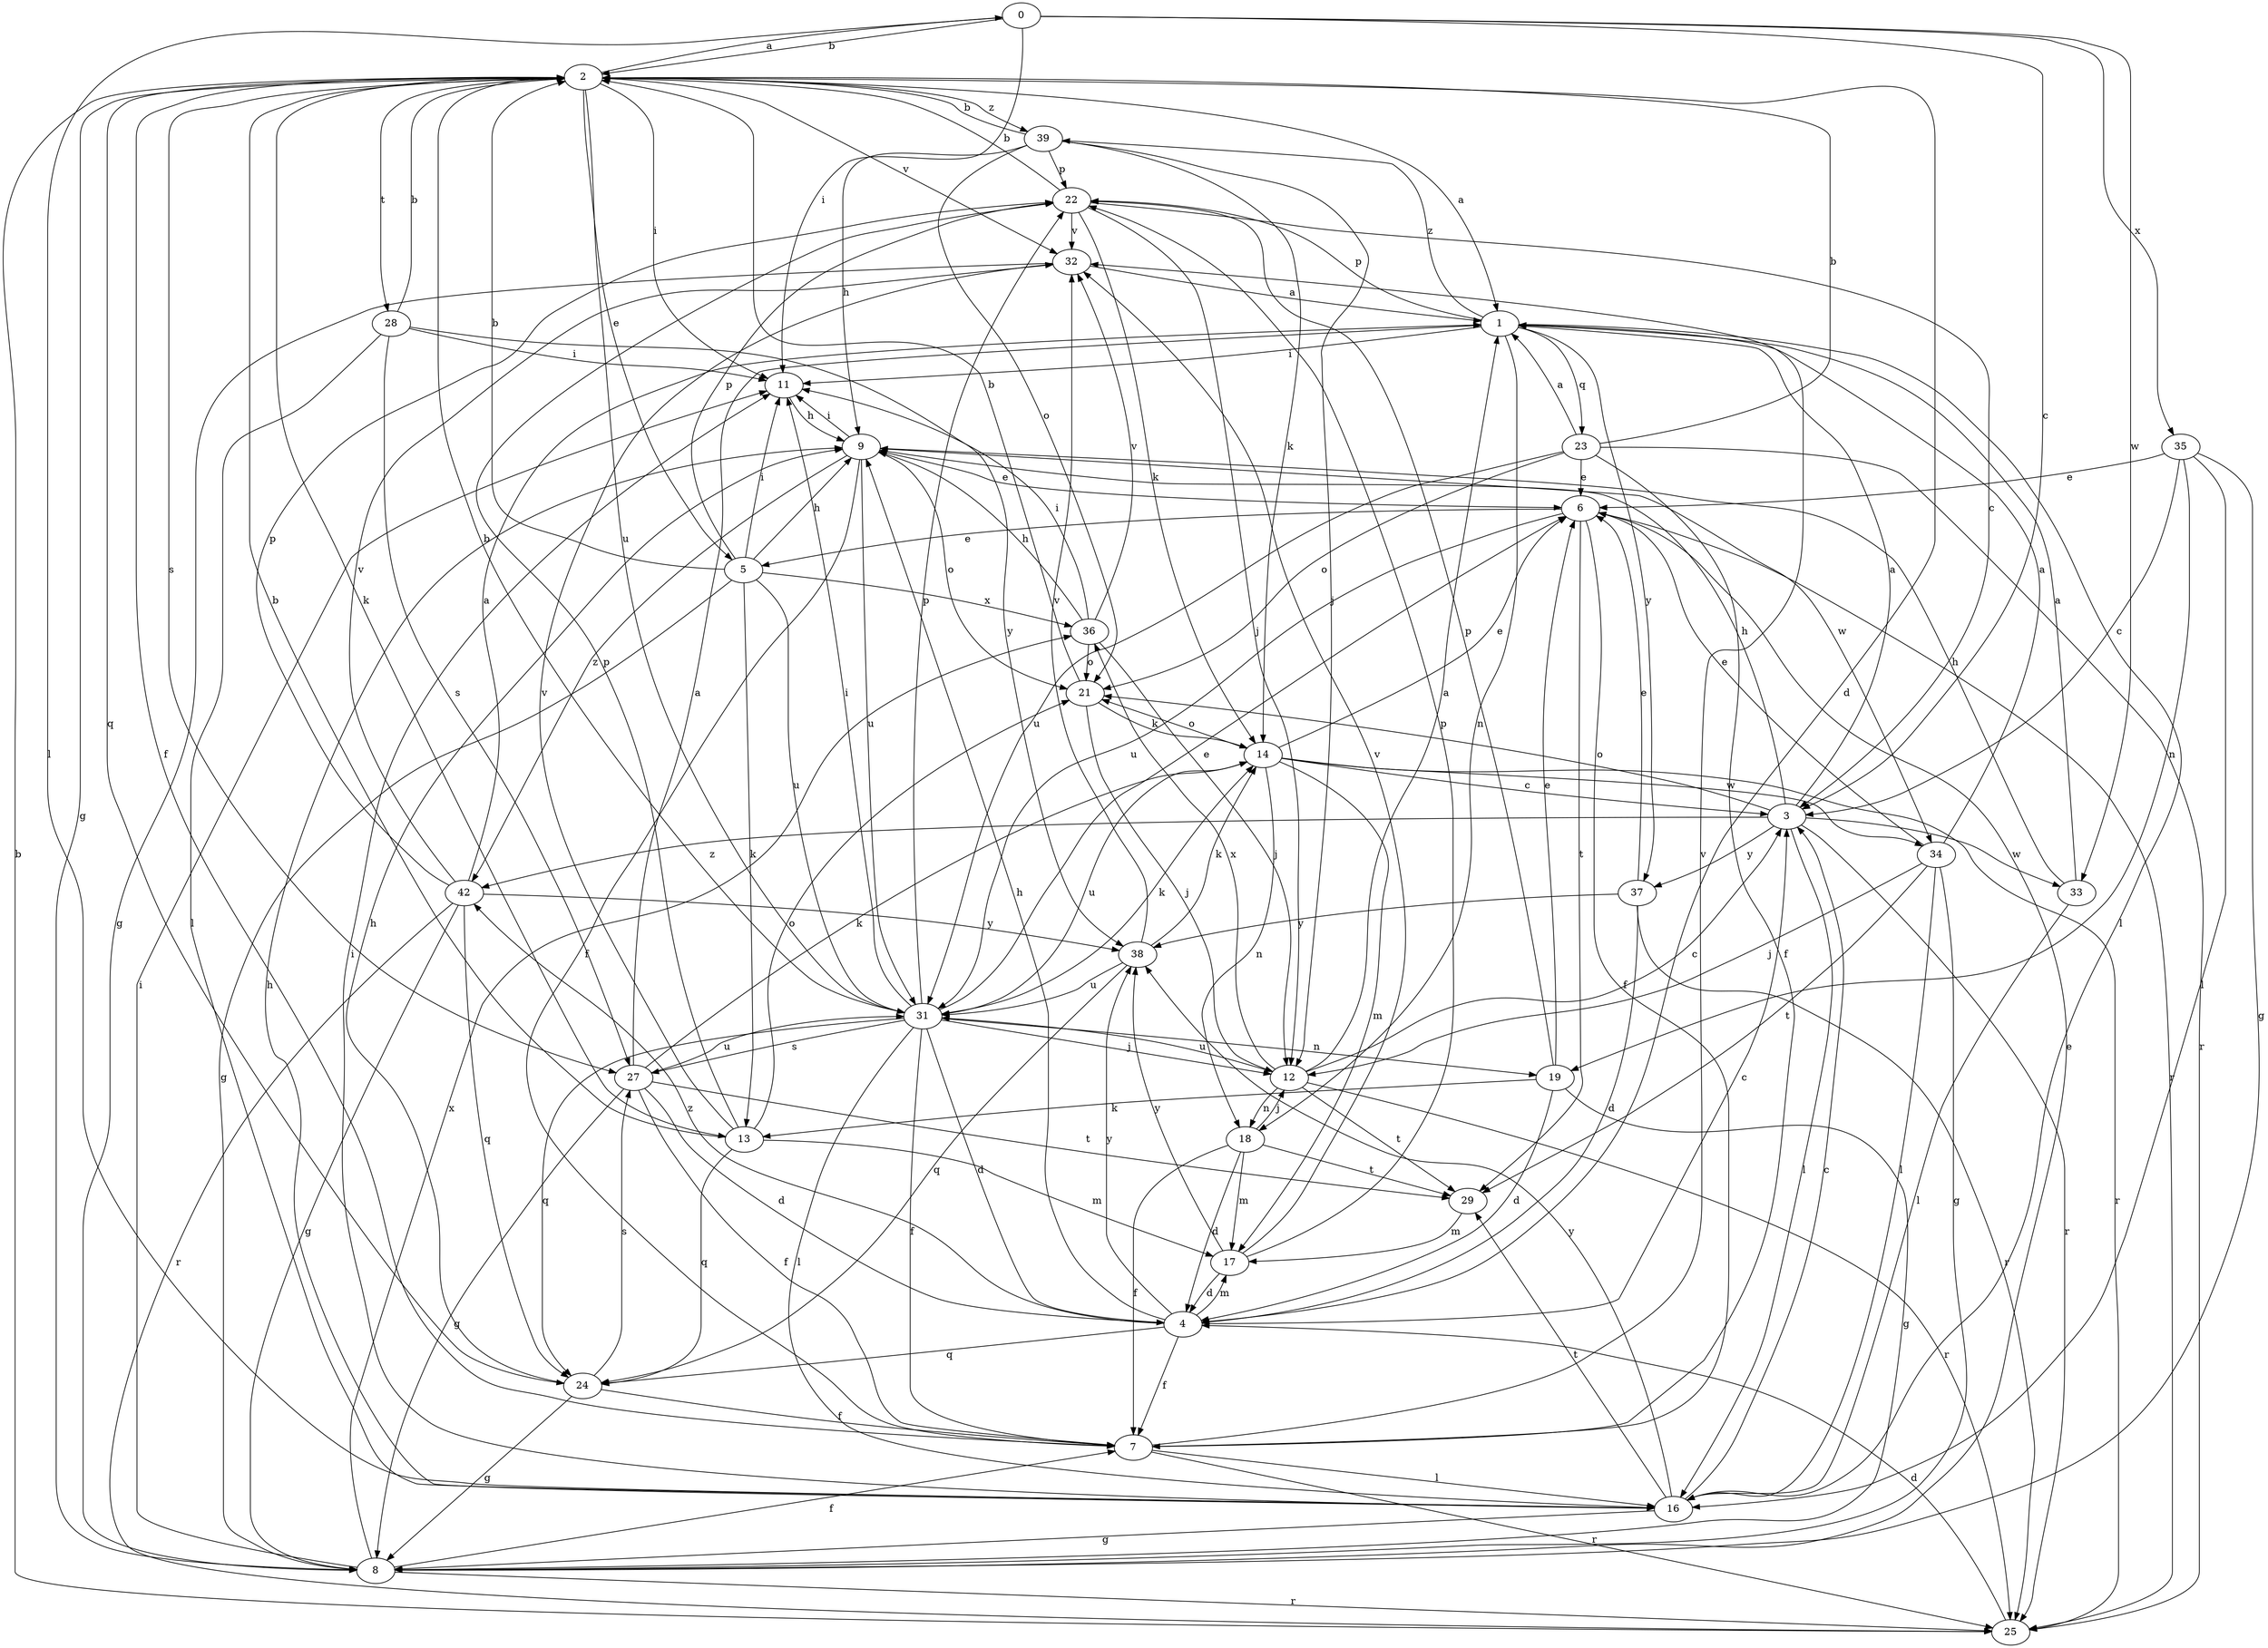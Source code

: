strict digraph  {
0;
1;
2;
3;
4;
5;
6;
7;
8;
9;
11;
12;
13;
14;
16;
17;
18;
19;
21;
22;
23;
24;
25;
27;
28;
29;
31;
32;
33;
34;
35;
36;
37;
38;
39;
42;
0 -> 2  [label=b];
0 -> 3  [label=c];
0 -> 11  [label=i];
0 -> 16  [label=l];
0 -> 33  [label=w];
0 -> 35  [label=x];
1 -> 11  [label=i];
1 -> 16  [label=l];
1 -> 18  [label=n];
1 -> 22  [label=p];
1 -> 23  [label=q];
1 -> 37  [label=y];
1 -> 39  [label=z];
2 -> 0  [label=a];
2 -> 1  [label=a];
2 -> 4  [label=d];
2 -> 5  [label=e];
2 -> 7  [label=f];
2 -> 8  [label=g];
2 -> 11  [label=i];
2 -> 13  [label=k];
2 -> 24  [label=q];
2 -> 27  [label=s];
2 -> 28  [label=t];
2 -> 31  [label=u];
2 -> 32  [label=v];
2 -> 39  [label=z];
3 -> 1  [label=a];
3 -> 9  [label=h];
3 -> 16  [label=l];
3 -> 21  [label=o];
3 -> 25  [label=r];
3 -> 33  [label=w];
3 -> 37  [label=y];
3 -> 42  [label=z];
4 -> 3  [label=c];
4 -> 7  [label=f];
4 -> 9  [label=h];
4 -> 17  [label=m];
4 -> 24  [label=q];
4 -> 38  [label=y];
4 -> 42  [label=z];
5 -> 2  [label=b];
5 -> 8  [label=g];
5 -> 9  [label=h];
5 -> 11  [label=i];
5 -> 13  [label=k];
5 -> 22  [label=p];
5 -> 31  [label=u];
5 -> 36  [label=x];
6 -> 5  [label=e];
6 -> 7  [label=f];
6 -> 25  [label=r];
6 -> 29  [label=t];
6 -> 31  [label=u];
7 -> 16  [label=l];
7 -> 25  [label=r];
7 -> 32  [label=v];
8 -> 6  [label=e];
8 -> 7  [label=f];
8 -> 11  [label=i];
8 -> 25  [label=r];
8 -> 36  [label=x];
9 -> 6  [label=e];
9 -> 7  [label=f];
9 -> 11  [label=i];
9 -> 21  [label=o];
9 -> 31  [label=u];
9 -> 34  [label=w];
9 -> 42  [label=z];
11 -> 9  [label=h];
12 -> 1  [label=a];
12 -> 3  [label=c];
12 -> 18  [label=n];
12 -> 25  [label=r];
12 -> 29  [label=t];
12 -> 31  [label=u];
12 -> 36  [label=x];
13 -> 2  [label=b];
13 -> 17  [label=m];
13 -> 21  [label=o];
13 -> 22  [label=p];
13 -> 24  [label=q];
13 -> 32  [label=v];
14 -> 3  [label=c];
14 -> 6  [label=e];
14 -> 17  [label=m];
14 -> 18  [label=n];
14 -> 21  [label=o];
14 -> 25  [label=r];
14 -> 31  [label=u];
14 -> 34  [label=w];
16 -> 3  [label=c];
16 -> 8  [label=g];
16 -> 9  [label=h];
16 -> 11  [label=i];
16 -> 29  [label=t];
16 -> 38  [label=y];
17 -> 4  [label=d];
17 -> 22  [label=p];
17 -> 32  [label=v];
17 -> 38  [label=y];
18 -> 4  [label=d];
18 -> 7  [label=f];
18 -> 12  [label=j];
18 -> 17  [label=m];
18 -> 29  [label=t];
19 -> 4  [label=d];
19 -> 6  [label=e];
19 -> 8  [label=g];
19 -> 13  [label=k];
19 -> 22  [label=p];
21 -> 2  [label=b];
21 -> 12  [label=j];
21 -> 14  [label=k];
22 -> 2  [label=b];
22 -> 3  [label=c];
22 -> 12  [label=j];
22 -> 14  [label=k];
22 -> 32  [label=v];
23 -> 1  [label=a];
23 -> 2  [label=b];
23 -> 6  [label=e];
23 -> 7  [label=f];
23 -> 21  [label=o];
23 -> 25  [label=r];
23 -> 31  [label=u];
24 -> 7  [label=f];
24 -> 8  [label=g];
24 -> 9  [label=h];
24 -> 27  [label=s];
25 -> 2  [label=b];
25 -> 4  [label=d];
27 -> 1  [label=a];
27 -> 4  [label=d];
27 -> 7  [label=f];
27 -> 8  [label=g];
27 -> 14  [label=k];
27 -> 29  [label=t];
27 -> 31  [label=u];
28 -> 2  [label=b];
28 -> 11  [label=i];
28 -> 16  [label=l];
28 -> 27  [label=s];
28 -> 38  [label=y];
29 -> 17  [label=m];
31 -> 2  [label=b];
31 -> 4  [label=d];
31 -> 6  [label=e];
31 -> 7  [label=f];
31 -> 11  [label=i];
31 -> 12  [label=j];
31 -> 14  [label=k];
31 -> 16  [label=l];
31 -> 19  [label=n];
31 -> 22  [label=p];
31 -> 24  [label=q];
31 -> 27  [label=s];
32 -> 1  [label=a];
32 -> 8  [label=g];
33 -> 1  [label=a];
33 -> 9  [label=h];
33 -> 16  [label=l];
34 -> 1  [label=a];
34 -> 6  [label=e];
34 -> 8  [label=g];
34 -> 12  [label=j];
34 -> 16  [label=l];
34 -> 29  [label=t];
35 -> 3  [label=c];
35 -> 6  [label=e];
35 -> 8  [label=g];
35 -> 16  [label=l];
35 -> 19  [label=n];
36 -> 9  [label=h];
36 -> 11  [label=i];
36 -> 12  [label=j];
36 -> 21  [label=o];
36 -> 32  [label=v];
37 -> 4  [label=d];
37 -> 6  [label=e];
37 -> 25  [label=r];
37 -> 38  [label=y];
38 -> 14  [label=k];
38 -> 24  [label=q];
38 -> 31  [label=u];
38 -> 32  [label=v];
39 -> 2  [label=b];
39 -> 9  [label=h];
39 -> 12  [label=j];
39 -> 14  [label=k];
39 -> 21  [label=o];
39 -> 22  [label=p];
42 -> 1  [label=a];
42 -> 8  [label=g];
42 -> 22  [label=p];
42 -> 24  [label=q];
42 -> 25  [label=r];
42 -> 32  [label=v];
42 -> 38  [label=y];
}
